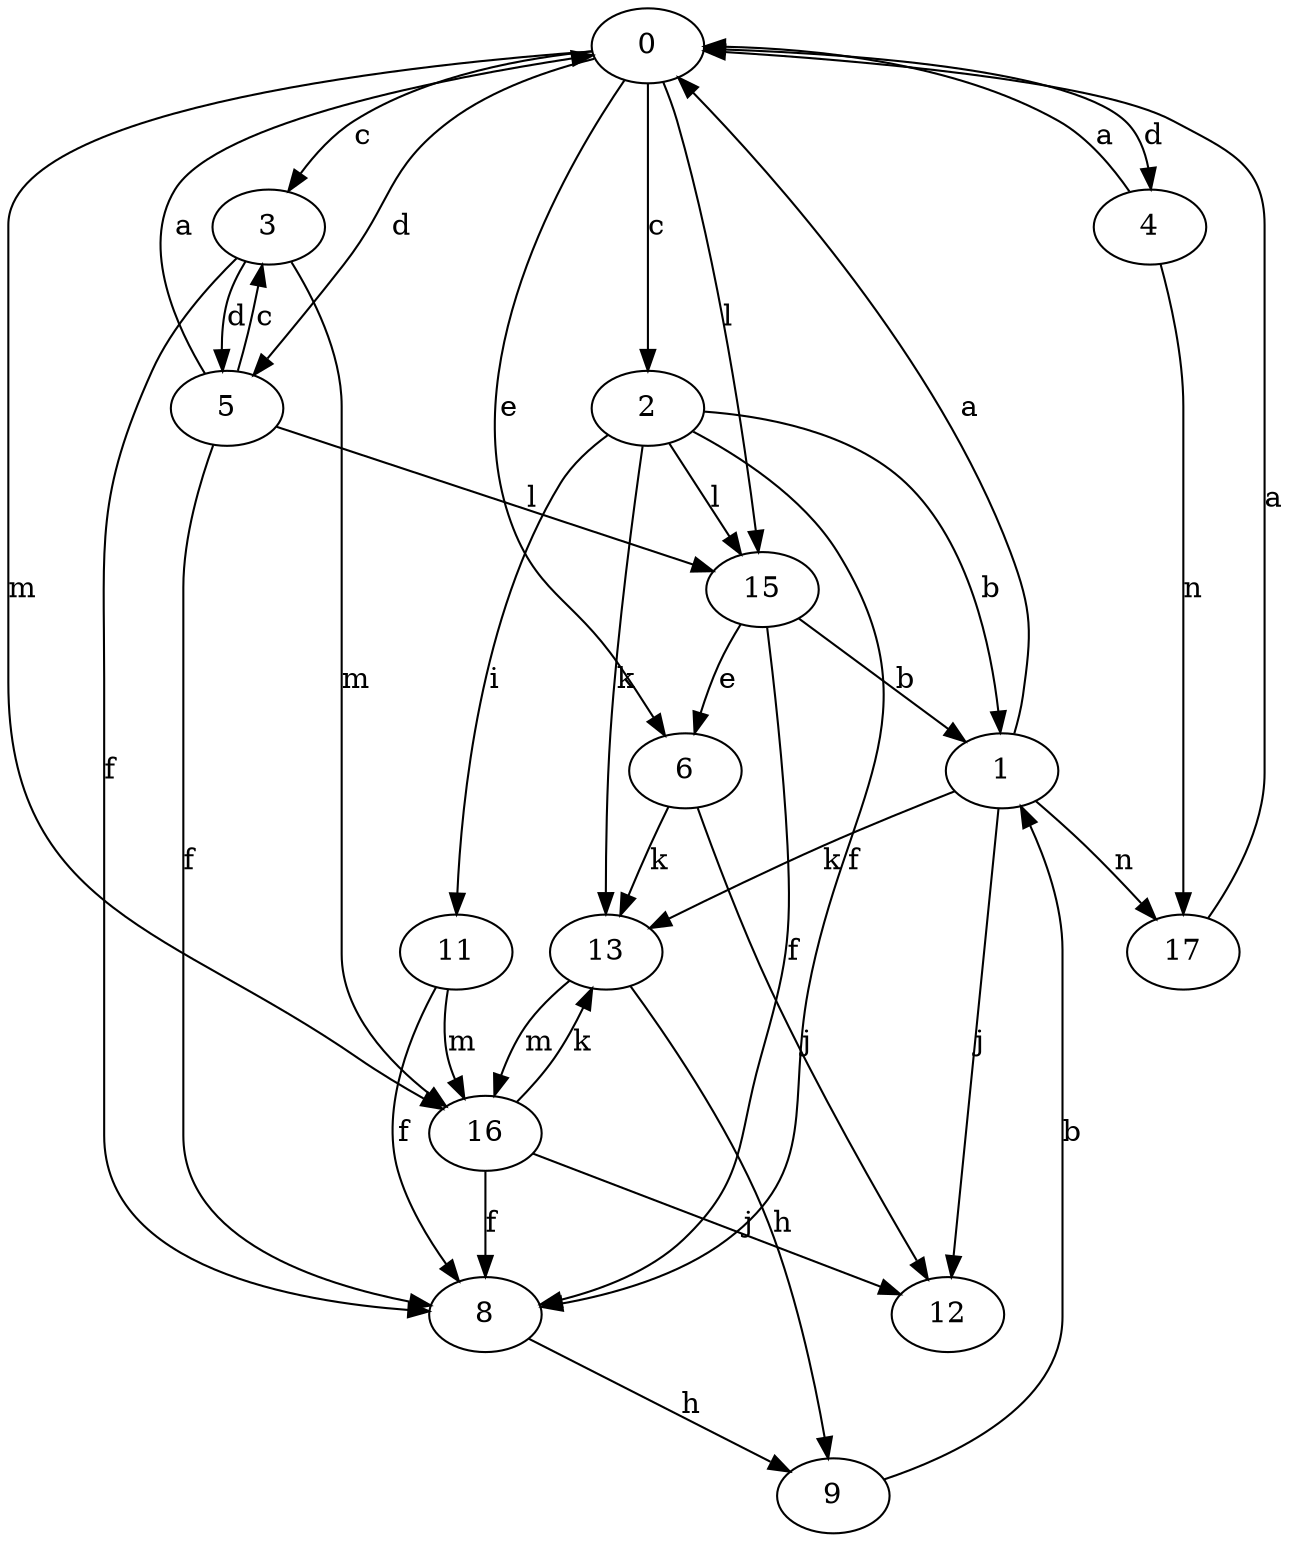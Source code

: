 strict digraph  {
0;
1;
2;
3;
4;
5;
6;
8;
9;
11;
12;
13;
15;
16;
17;
0 -> 2  [label=c];
0 -> 3  [label=c];
0 -> 4  [label=d];
0 -> 5  [label=d];
0 -> 6  [label=e];
0 -> 15  [label=l];
0 -> 16  [label=m];
1 -> 0  [label=a];
1 -> 12  [label=j];
1 -> 13  [label=k];
1 -> 17  [label=n];
2 -> 1  [label=b];
2 -> 8  [label=f];
2 -> 11  [label=i];
2 -> 13  [label=k];
2 -> 15  [label=l];
3 -> 5  [label=d];
3 -> 8  [label=f];
3 -> 16  [label=m];
4 -> 0  [label=a];
4 -> 17  [label=n];
5 -> 0  [label=a];
5 -> 3  [label=c];
5 -> 8  [label=f];
5 -> 15  [label=l];
6 -> 12  [label=j];
6 -> 13  [label=k];
8 -> 9  [label=h];
9 -> 1  [label=b];
11 -> 8  [label=f];
11 -> 16  [label=m];
13 -> 9  [label=h];
13 -> 16  [label=m];
15 -> 1  [label=b];
15 -> 6  [label=e];
15 -> 8  [label=f];
16 -> 8  [label=f];
16 -> 12  [label=j];
16 -> 13  [label=k];
17 -> 0  [label=a];
}
